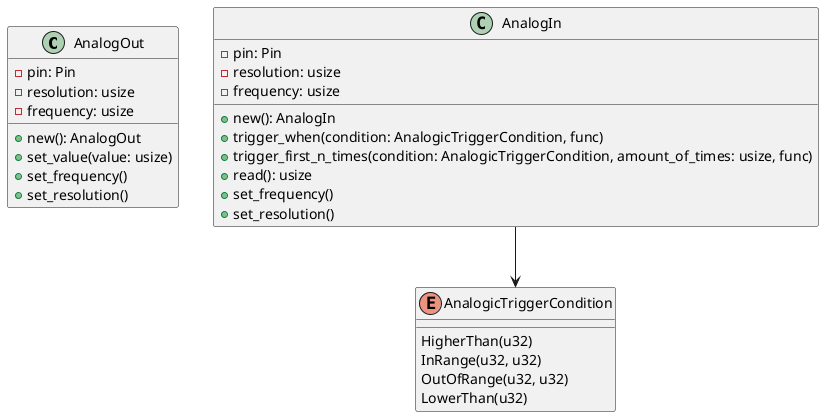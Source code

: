 @startuml analog
class AnalogOut {
    - pin: Pin
    - resolution: usize
    - frequency: usize

    + new(): AnalogOut
    + set_value(value: usize)
    + set_frequency()
    + set_resolution()
}

class AnalogIn {
    - pin: Pin
    - resolution: usize
    - frequency: usize

    + new(): AnalogIn
    + trigger_when(condition: AnalogicTriggerCondition, func)
    + trigger_first_n_times(condition: AnalogicTriggerCondition, amount_of_times: usize, func)
    + read(): usize
    + set_frequency()
    + set_resolution()
}

enum AnalogicTriggerCondition {
    HigherThan(u32)
    InRange(u32, u32)
    OutOfRange(u32, u32)
    LowerThan(u32)
}

AnalogIn --> AnalogicTriggerCondition
@enduml